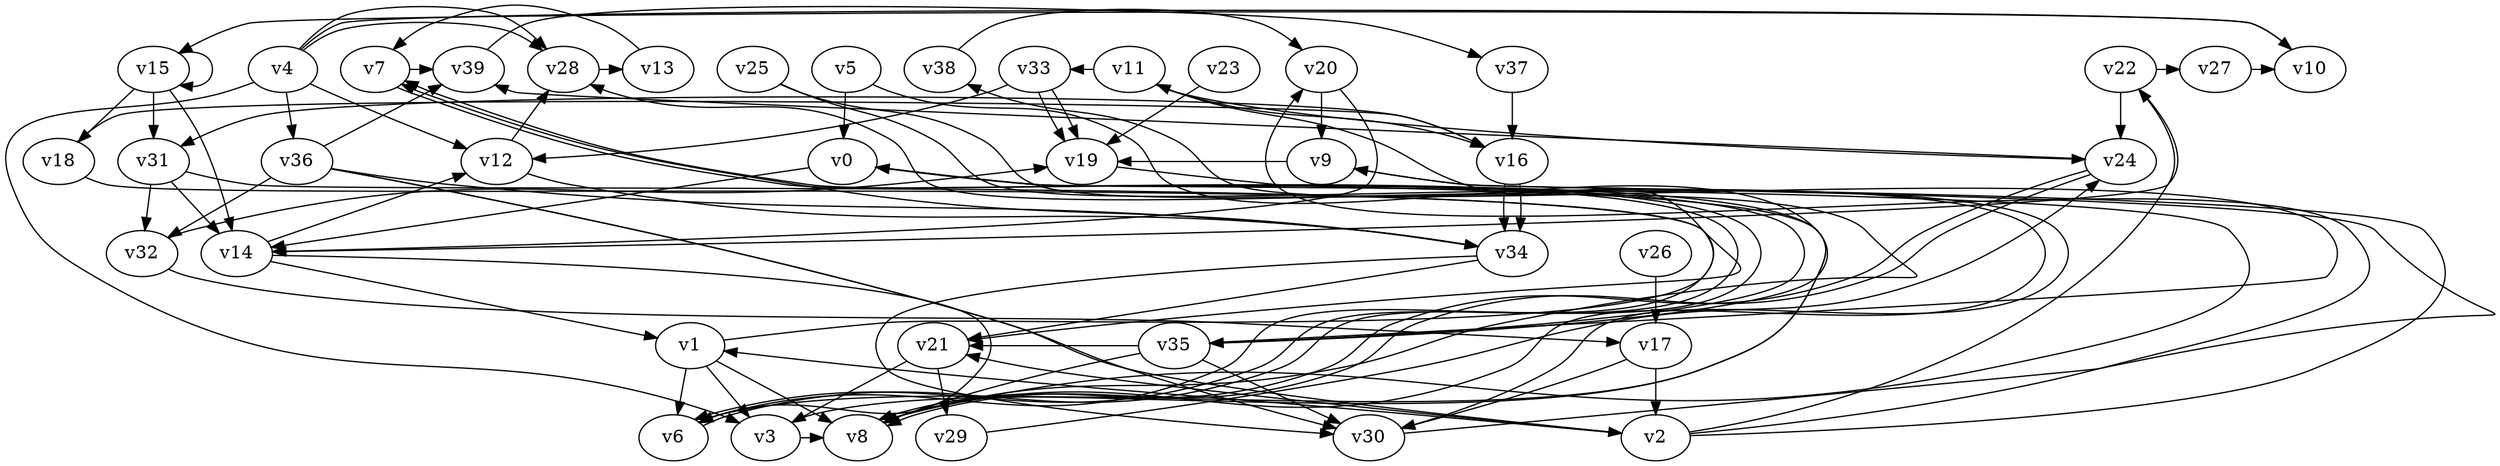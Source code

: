 // Benchmark game 56 - 40 vertices
digraph G {
    v0 [name="v0", player=0];
    v1 [name="v1", player=1];
    v2 [name="v2", player=1];
    v3 [name="v3", player=0, target=1];
    v4 [name="v4", player=0];
    v5 [name="v5", player=1];
    v6 [name="v6", player=1];
    v7 [name="v7", player=1, target=1];
    v8 [name="v8", player=1];
    v9 [name="v9", player=1];
    v10 [name="v10", player=1];
    v11 [name="v11", player=1];
    v12 [name="v12", player=1];
    v13 [name="v13", player=1, target=1];
    v14 [name="v14", player=1];
    v15 [name="v15", player=0];
    v16 [name="v16", player=0];
    v17 [name="v17", player=1];
    v18 [name="v18", player=0];
    v19 [name="v19", player=0];
    v20 [name="v20", player=1];
    v21 [name="v21", player=0, target=1];
    v22 [name="v22", player=1];
    v23 [name="v23", player=0];
    v24 [name="v24", player=1];
    v25 [name="v25", player=0];
    v26 [name="v26", player=1];
    v27 [name="v27", player=0];
    v28 [name="v28", player=1];
    v29 [name="v29", player=0];
    v30 [name="v30", player=1];
    v31 [name="v31", player=1];
    v32 [name="v32", player=0, target=1];
    v33 [name="v33", player=0];
    v34 [name="v34", player=0];
    v35 [name="v35", player=1];
    v36 [name="v36", player=0];
    v37 [name="v37", player=1];
    v38 [name="v38", player=0, target=1];
    v39 [name="v39", player=1];

    v0 -> v35 [constraint="time >= 8"];
    v1 -> v8;
    v2 -> v9 [constraint="time == 9"];
    v3 -> v0 [constraint="time >= 10"];
    v4 -> v12;
    v5 -> v0;
    v6 -> v7 [constraint="time % 3 == 0"];
    v7 -> v6 [constraint="time == 16"];
    v8 -> v28 [constraint="time == 3"];
    v9 -> v19 [constraint="time == 5"];
    v10 -> v15 [constraint="time >= 9"];
    v11 -> v16 [constraint="time >= 11"];
    v12 -> v28 [constraint="time <= 24"];
    v13 -> v7 [constraint="time == 20"];
    v14 -> v1;
    v15 -> v15;
    v16 -> v34;
    v17 -> v30;
    v18 -> v6 [constraint="(time % 4 == 1) || (time % 4 == 1)"];
    v19 -> v6 [constraint="time == 13"];
    v20 -> v9;
    v21 -> v29;
    v22 -> v24;
    v23 -> v19;
    v24 -> v39 [constraint="time == 11"];
    v25 -> v8 [constraint="time == 14"];
    v26 -> v17;
    v27 -> v10 [constraint="time == 16"];
    v28 -> v13 [constraint="time == 16"];
    v29 -> v24 [constraint="time % 3 == 2"];
    v30 -> v9 [constraint="time == 18"];
    v31 -> v21 [constraint="time == 4"];
    v32 -> v17 [constraint="time >= 11"];
    v33 -> v19 [constraint="time <= 7"];
    v34 -> v30 [constraint="time == 15"];
    v35 -> v38 [constraint="time % 6 == 5"];
    v36 -> v32 [constraint="time >= 9"];
    v37 -> v16;
    v38 -> v20 [constraint="time % 6 == 2"];
    v39 -> v37 [constraint="time % 5 == 0"];
    v2 -> v1 [constraint="time <= 10"];
    v14 -> v6 [constraint="time % 5 == 3"];
    v20 -> v14 [constraint="(time >= 4) && (time <= 16)"];
    v11 -> v24 [constraint="time >= 7"];
    v4 -> v3 [constraint="time % 2 == 0"];
    v4 -> v28 [constraint="time >= 10"];
    v1 -> v11 [constraint="time == 14"];
    v24 -> v8 [constraint="(time >= 4) && (time <= 18)"];
    v16 -> v31 [constraint="time == 9"];
    v14 -> v12 [constraint="time >= 7"];
    v33 -> v12;
    v1 -> v6;
    v8 -> v0 [constraint="time == 13"];
    v36 -> v34 [constraint="time <= 15"];
    v11 -> v33 [constraint="time == 6"];
    v36 -> v30 [constraint="time % 4 == 1"];
    v4 -> v28 [constraint="time == 12"];
    v4 -> v36;
    v33 -> v19;
    v31 -> v14;
    v34 -> v21;
    v18 -> v16 [constraint="time == 11"];
    v4 -> v10 [constraint="(time % 4 == 0) || (time % 5 == 2)"];
    v32 -> v19 [constraint="time == 1"];
    v34 -> v7 [constraint="time % 4 == 0"];
    v2 -> v21 [constraint="time == 6"];
    v21 -> v3;
    v35 -> v21 [constraint="time <= 6"];
    v15 -> v31;
    v36 -> v39 [constraint="time >= 13"];
    v2 -> v22 [constraint="(time >= 10) && (time <= 24)"];
    v5 -> v35 [constraint="time == 4"];
    v17 -> v2;
    v31 -> v32;
    v22 -> v27 [constraint="time == 7"];
    v1 -> v3;
    v12 -> v34 [constraint="time % 5 == 0"];
    v35 -> v30;
    v24 -> v8 [constraint="time == 13"];
    v35 -> v8;
    v7 -> v39 [constraint="(time % 2 == 1) || (time % 4 == 0)"];
    v15 -> v14;
    v0 -> v14 [constraint="time == 17"];
    v36 -> v2 [constraint="(time % 4 == 0) || (time % 3 == 0)"];
    v3 -> v8 [constraint="time == 9"];
    v2 -> v20 [constraint="time == 20"];
    v15 -> v18;
    v25 -> v30 [constraint="time % 2 == 0"];
    v16 -> v34;
    v22 -> v14 [constraint="time == 9"];
}
